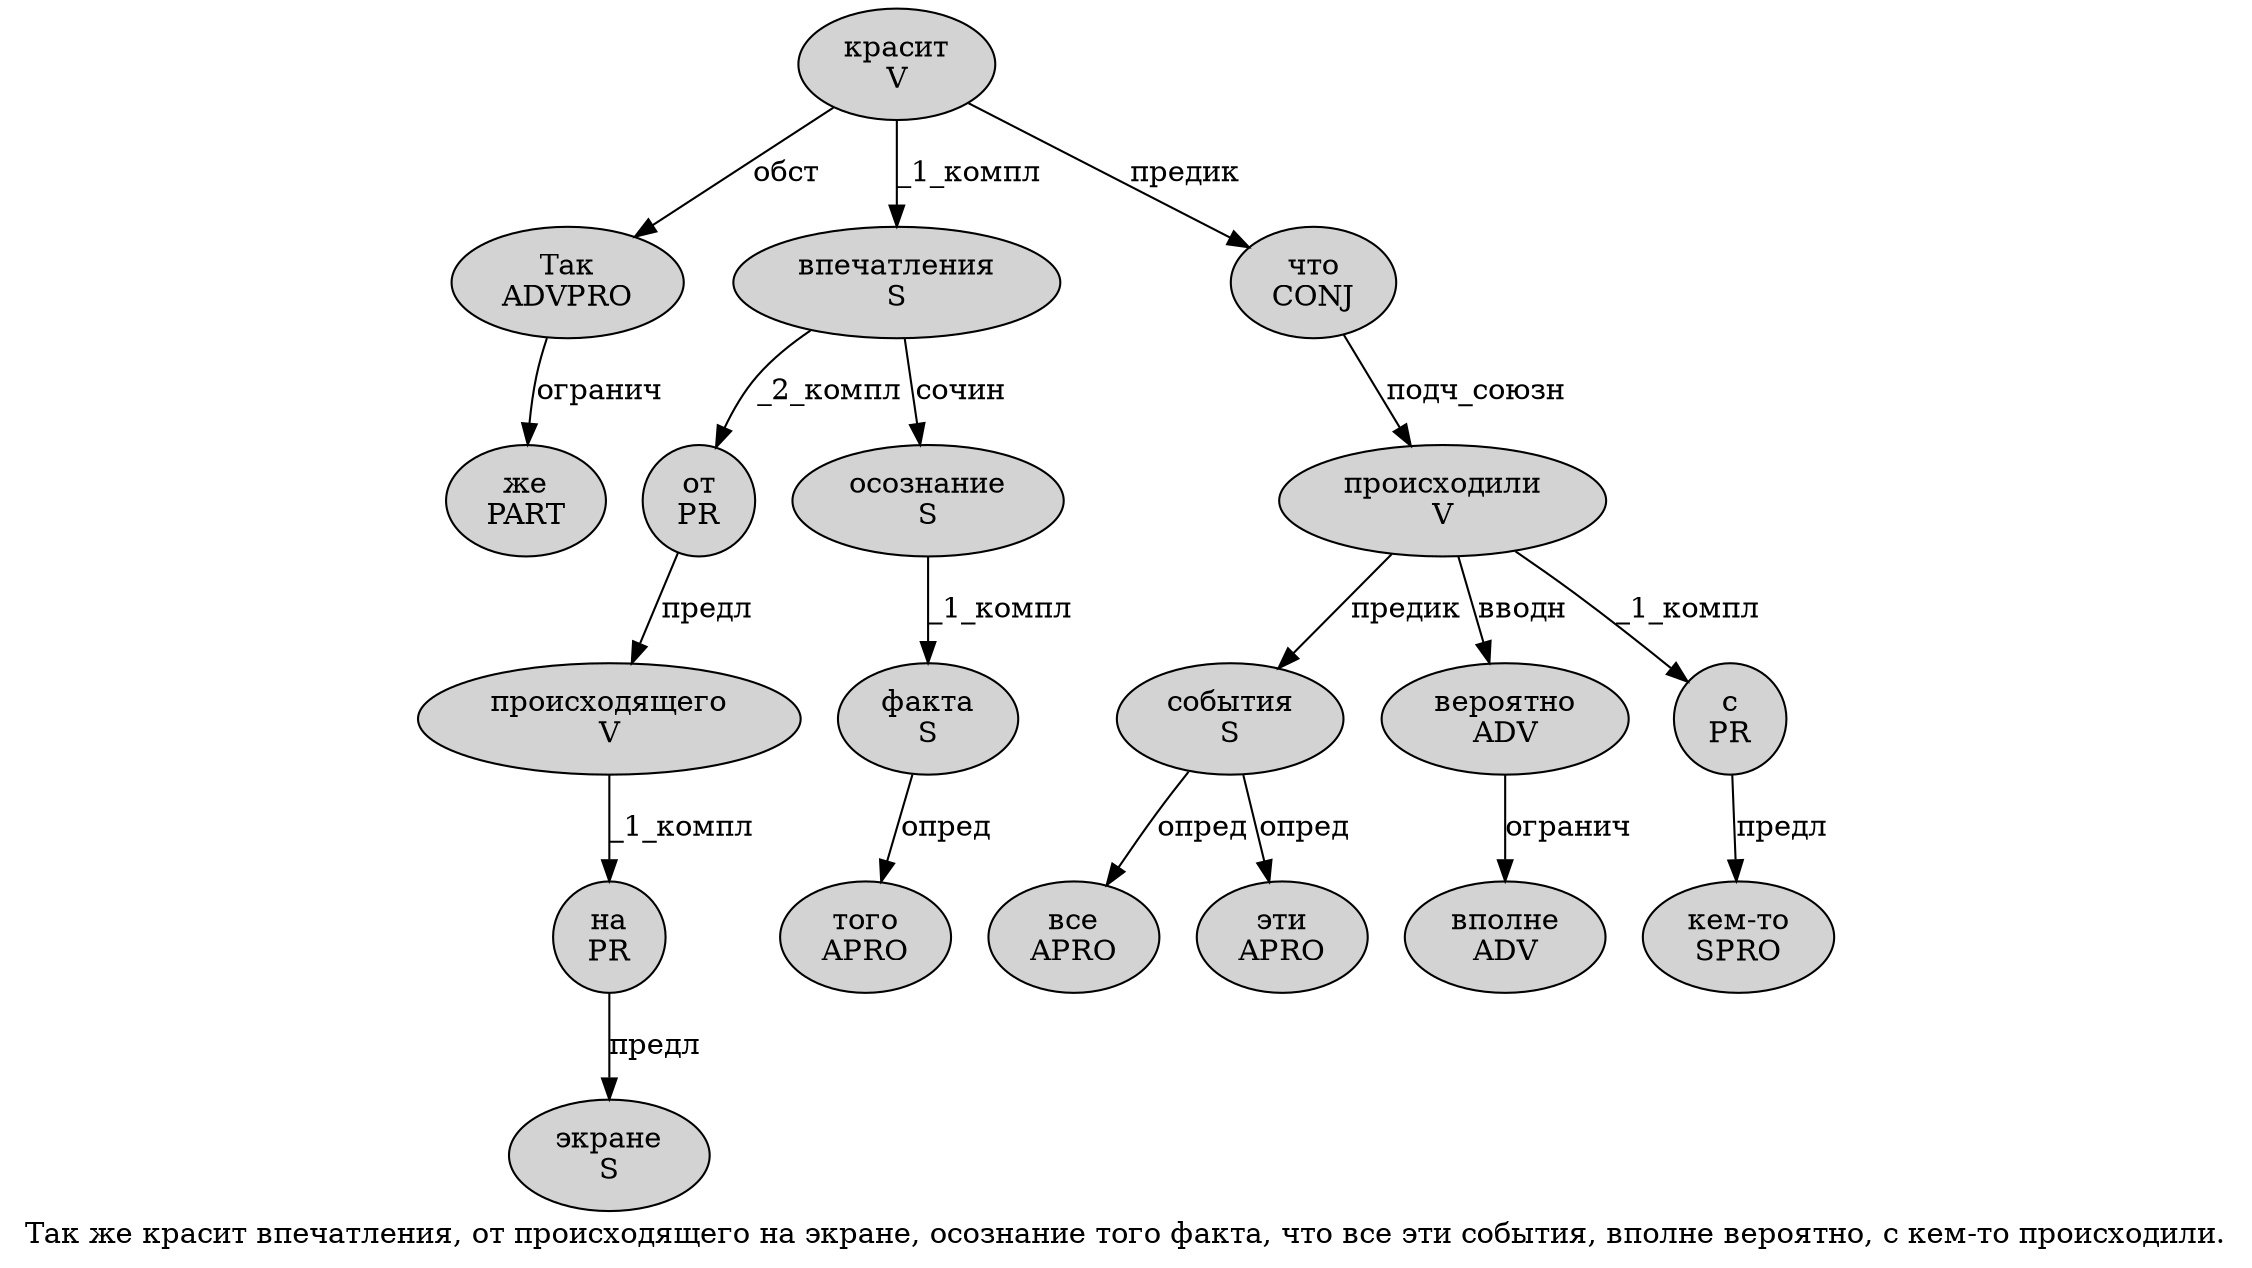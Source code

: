 digraph SENTENCE_906 {
	graph [label="Так же красит впечатления, от происходящего на экране, осознание того факта, что все эти события, вполне вероятно, с кем-то происходили."]
	node [style=filled]
		0 [label="Так
ADVPRO" color="" fillcolor=lightgray penwidth=1 shape=ellipse]
		1 [label="же
PART" color="" fillcolor=lightgray penwidth=1 shape=ellipse]
		2 [label="красит
V" color="" fillcolor=lightgray penwidth=1 shape=ellipse]
		3 [label="впечатления
S" color="" fillcolor=lightgray penwidth=1 shape=ellipse]
		5 [label="от
PR" color="" fillcolor=lightgray penwidth=1 shape=ellipse]
		6 [label="происходящего
V" color="" fillcolor=lightgray penwidth=1 shape=ellipse]
		7 [label="на
PR" color="" fillcolor=lightgray penwidth=1 shape=ellipse]
		8 [label="экране
S" color="" fillcolor=lightgray penwidth=1 shape=ellipse]
		10 [label="осознание
S" color="" fillcolor=lightgray penwidth=1 shape=ellipse]
		11 [label="того
APRO" color="" fillcolor=lightgray penwidth=1 shape=ellipse]
		12 [label="факта
S" color="" fillcolor=lightgray penwidth=1 shape=ellipse]
		14 [label="что
CONJ" color="" fillcolor=lightgray penwidth=1 shape=ellipse]
		15 [label="все
APRO" color="" fillcolor=lightgray penwidth=1 shape=ellipse]
		16 [label="эти
APRO" color="" fillcolor=lightgray penwidth=1 shape=ellipse]
		17 [label="события
S" color="" fillcolor=lightgray penwidth=1 shape=ellipse]
		19 [label="вполне
ADV" color="" fillcolor=lightgray penwidth=1 shape=ellipse]
		20 [label="вероятно
ADV" color="" fillcolor=lightgray penwidth=1 shape=ellipse]
		22 [label="с
PR" color="" fillcolor=lightgray penwidth=1 shape=ellipse]
		23 [label="кем-то
SPRO" color="" fillcolor=lightgray penwidth=1 shape=ellipse]
		24 [label="происходили
V" color="" fillcolor=lightgray penwidth=1 shape=ellipse]
			0 -> 1 [label="огранич"]
			2 -> 0 [label="обст"]
			2 -> 3 [label="_1_компл"]
			2 -> 14 [label="предик"]
			14 -> 24 [label="подч_союзн"]
			24 -> 17 [label="предик"]
			24 -> 20 [label="вводн"]
			24 -> 22 [label="_1_компл"]
			20 -> 19 [label="огранич"]
			12 -> 11 [label="опред"]
			7 -> 8 [label="предл"]
			17 -> 15 [label="опред"]
			17 -> 16 [label="опред"]
			5 -> 6 [label="предл"]
			22 -> 23 [label="предл"]
			10 -> 12 [label="_1_компл"]
			6 -> 7 [label="_1_компл"]
			3 -> 5 [label="_2_компл"]
			3 -> 10 [label="сочин"]
}